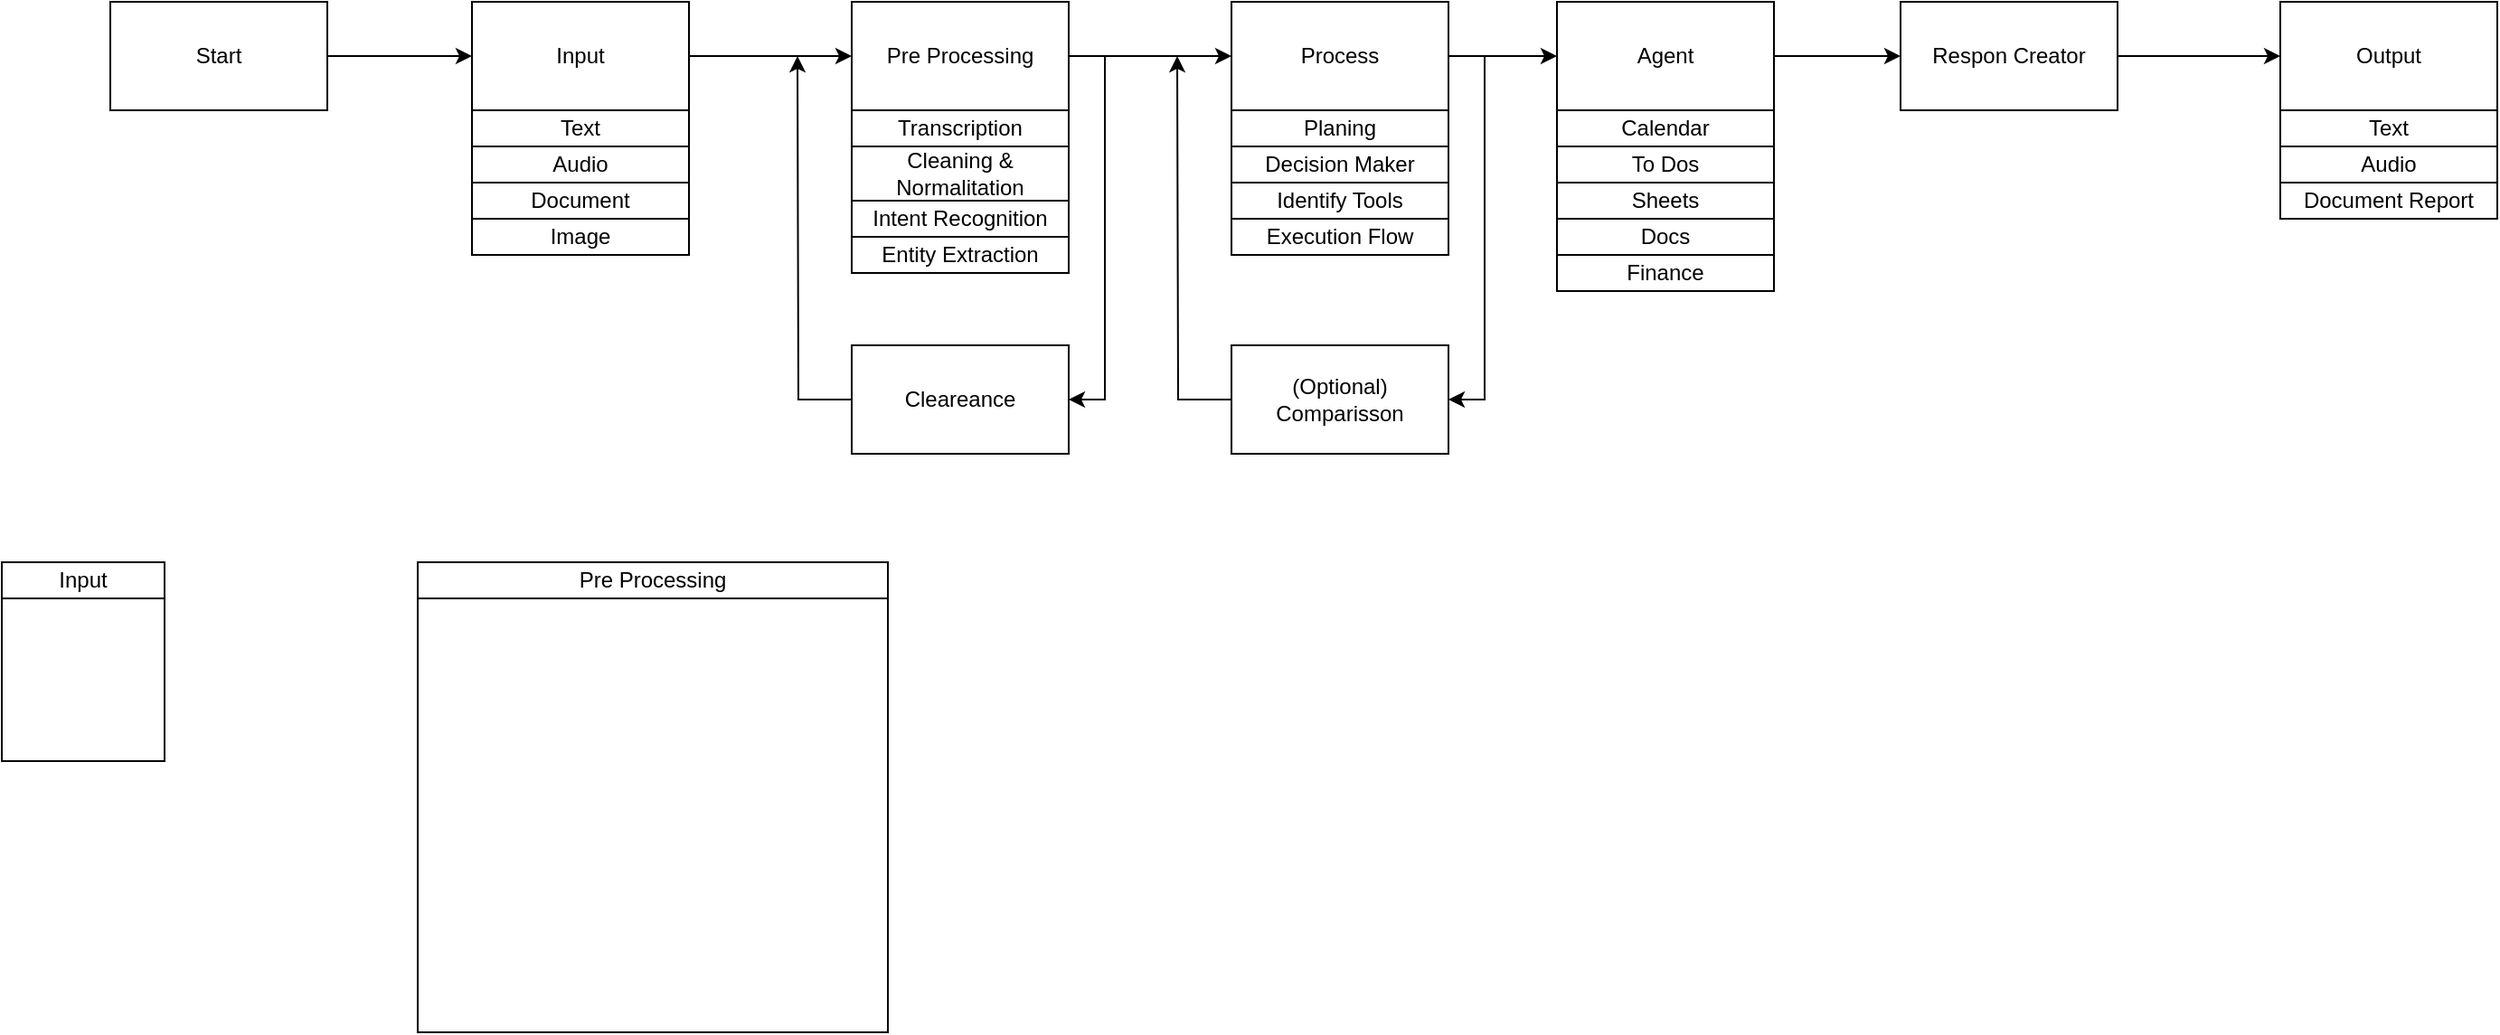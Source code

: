 <mxfile version="27.0.9">
  <diagram name="Page-1" id="C7-MtyAV4K4ghMJdElfd">
    <mxGraphModel dx="586" dy="647" grid="1" gridSize="10" guides="1" tooltips="1" connect="1" arrows="1" fold="1" page="1" pageScale="1" pageWidth="850" pageHeight="1100" math="0" shadow="0">
      <root>
        <mxCell id="0" />
        <mxCell id="1" parent="0" />
        <mxCell id="J_RyUydGFugAgPV09VgC-65" value="" style="group" vertex="1" connectable="0" parent="1">
          <mxGeometry x="50" y="390" width="90" height="200" as="geometry" />
        </mxCell>
        <mxCell id="J_RyUydGFugAgPV09VgC-62" value="Input" style="rounded=0;whiteSpace=wrap;html=1;" vertex="1" parent="J_RyUydGFugAgPV09VgC-65">
          <mxGeometry width="90" height="20" as="geometry" />
        </mxCell>
        <mxCell id="J_RyUydGFugAgPV09VgC-63" value="" style="rounded=0;whiteSpace=wrap;html=1;" vertex="1" parent="J_RyUydGFugAgPV09VgC-65">
          <mxGeometry y="20" width="90" height="90" as="geometry" />
        </mxCell>
        <mxCell id="J_RyUydGFugAgPV09VgC-5" style="edgeStyle=orthogonalEdgeStyle;rounded=0;orthogonalLoop=1;jettySize=auto;html=1;exitX=1;exitY=0.5;exitDx=0;exitDy=0;entryX=0;entryY=0.5;entryDx=0;entryDy=0;" edge="1" parent="1" source="J_RyUydGFugAgPV09VgC-1" target="J_RyUydGFugAgPV09VgC-2">
          <mxGeometry relative="1" as="geometry" />
        </mxCell>
        <mxCell id="J_RyUydGFugAgPV09VgC-6" style="edgeStyle=orthogonalEdgeStyle;rounded=0;orthogonalLoop=1;jettySize=auto;html=1;exitX=1;exitY=0.5;exitDx=0;exitDy=0;entryX=0;entryY=0.5;entryDx=0;entryDy=0;" edge="1" parent="1" source="J_RyUydGFugAgPV09VgC-2" target="J_RyUydGFugAgPV09VgC-3">
          <mxGeometry relative="1" as="geometry" />
        </mxCell>
        <mxCell id="J_RyUydGFugAgPV09VgC-39" style="edgeStyle=orthogonalEdgeStyle;rounded=0;orthogonalLoop=1;jettySize=auto;html=1;entryX=1;entryY=0.5;entryDx=0;entryDy=0;" edge="1" parent="1" source="J_RyUydGFugAgPV09VgC-2" target="J_RyUydGFugAgPV09VgC-38">
          <mxGeometry relative="1" as="geometry">
            <Array as="points">
              <mxPoint x="660" y="110" />
              <mxPoint x="660" y="300" />
            </Array>
          </mxGeometry>
        </mxCell>
        <mxCell id="J_RyUydGFugAgPV09VgC-22" value="" style="edgeStyle=orthogonalEdgeStyle;rounded=0;orthogonalLoop=1;jettySize=auto;html=1;" edge="1" parent="1" source="J_RyUydGFugAgPV09VgC-3" target="J_RyUydGFugAgPV09VgC-20">
          <mxGeometry relative="1" as="geometry" />
        </mxCell>
        <mxCell id="J_RyUydGFugAgPV09VgC-46" style="edgeStyle=orthogonalEdgeStyle;rounded=0;orthogonalLoop=1;jettySize=auto;html=1;entryX=1;entryY=0.5;entryDx=0;entryDy=0;" edge="1" parent="1" source="J_RyUydGFugAgPV09VgC-3" target="J_RyUydGFugAgPV09VgC-45">
          <mxGeometry relative="1" as="geometry">
            <Array as="points">
              <mxPoint x="870" y="110" />
              <mxPoint x="870" y="300" />
            </Array>
          </mxGeometry>
        </mxCell>
        <mxCell id="J_RyUydGFugAgPV09VgC-50" value="" style="edgeStyle=orthogonalEdgeStyle;rounded=0;orthogonalLoop=1;jettySize=auto;html=1;" edge="1" parent="1" source="J_RyUydGFugAgPV09VgC-20" target="J_RyUydGFugAgPV09VgC-49">
          <mxGeometry relative="1" as="geometry" />
        </mxCell>
        <mxCell id="J_RyUydGFugAgPV09VgC-40" style="edgeStyle=orthogonalEdgeStyle;rounded=0;orthogonalLoop=1;jettySize=auto;html=1;" edge="1" parent="1" source="J_RyUydGFugAgPV09VgC-38">
          <mxGeometry relative="1" as="geometry">
            <mxPoint x="490" y="110" as="targetPoint" />
          </mxGeometry>
        </mxCell>
        <mxCell id="J_RyUydGFugAgPV09VgC-38" value="Cleareance" style="rounded=0;whiteSpace=wrap;html=1;" vertex="1" parent="1">
          <mxGeometry x="520" y="270" width="120" height="60" as="geometry" />
        </mxCell>
        <mxCell id="J_RyUydGFugAgPV09VgC-47" style="edgeStyle=orthogonalEdgeStyle;rounded=0;orthogonalLoop=1;jettySize=auto;html=1;exitX=0;exitY=0.5;exitDx=0;exitDy=0;" edge="1" parent="1" source="J_RyUydGFugAgPV09VgC-45">
          <mxGeometry relative="1" as="geometry">
            <mxPoint x="700" y="110" as="targetPoint" />
          </mxGeometry>
        </mxCell>
        <mxCell id="J_RyUydGFugAgPV09VgC-45" value="(Optional)&lt;br&gt;Comparisson" style="rounded=0;whiteSpace=wrap;html=1;" vertex="1" parent="1">
          <mxGeometry x="730" y="270" width="120" height="60" as="geometry" />
        </mxCell>
        <mxCell id="J_RyUydGFugAgPV09VgC-52" style="edgeStyle=orthogonalEdgeStyle;rounded=0;orthogonalLoop=1;jettySize=auto;html=1;" edge="1" parent="1" source="J_RyUydGFugAgPV09VgC-49" target="J_RyUydGFugAgPV09VgC-4">
          <mxGeometry relative="1" as="geometry" />
        </mxCell>
        <mxCell id="J_RyUydGFugAgPV09VgC-49" value="Respon Creator" style="rounded=0;whiteSpace=wrap;html=1;" vertex="1" parent="1">
          <mxGeometry x="1100" y="80" width="120" height="60" as="geometry" />
        </mxCell>
        <mxCell id="J_RyUydGFugAgPV09VgC-53" value="" style="group" vertex="1" connectable="0" parent="1">
          <mxGeometry x="1310" y="80" width="120" height="120" as="geometry" />
        </mxCell>
        <mxCell id="J_RyUydGFugAgPV09VgC-4" value="Output" style="rounded=0;whiteSpace=wrap;html=1;" vertex="1" parent="J_RyUydGFugAgPV09VgC-53">
          <mxGeometry width="120" height="60" as="geometry" />
        </mxCell>
        <mxCell id="J_RyUydGFugAgPV09VgC-16" value="Text" style="rounded=0;whiteSpace=wrap;html=1;" vertex="1" parent="J_RyUydGFugAgPV09VgC-53">
          <mxGeometry y="60" width="120" height="20" as="geometry" />
        </mxCell>
        <mxCell id="J_RyUydGFugAgPV09VgC-17" value="Audio" style="rounded=0;whiteSpace=wrap;html=1;" vertex="1" parent="J_RyUydGFugAgPV09VgC-53">
          <mxGeometry y="80" width="120" height="20" as="geometry" />
        </mxCell>
        <mxCell id="J_RyUydGFugAgPV09VgC-18" value="Document Report" style="rounded=0;whiteSpace=wrap;html=1;" vertex="1" parent="J_RyUydGFugAgPV09VgC-53">
          <mxGeometry y="100" width="120" height="20" as="geometry" />
        </mxCell>
        <mxCell id="J_RyUydGFugAgPV09VgC-54" value="" style="group" vertex="1" connectable="0" parent="1">
          <mxGeometry x="910" y="80" width="120" height="160" as="geometry" />
        </mxCell>
        <mxCell id="J_RyUydGFugAgPV09VgC-20" value="Agent" style="rounded=0;whiteSpace=wrap;html=1;" vertex="1" parent="J_RyUydGFugAgPV09VgC-54">
          <mxGeometry width="120" height="60" as="geometry" />
        </mxCell>
        <mxCell id="J_RyUydGFugAgPV09VgC-28" value="Calendar" style="rounded=0;whiteSpace=wrap;html=1;" vertex="1" parent="J_RyUydGFugAgPV09VgC-54">
          <mxGeometry y="60" width="120" height="20" as="geometry" />
        </mxCell>
        <mxCell id="J_RyUydGFugAgPV09VgC-29" value="To Dos" style="rounded=0;whiteSpace=wrap;html=1;" vertex="1" parent="J_RyUydGFugAgPV09VgC-54">
          <mxGeometry y="80" width="120" height="20" as="geometry" />
        </mxCell>
        <mxCell id="J_RyUydGFugAgPV09VgC-30" value="Sheets" style="rounded=0;whiteSpace=wrap;html=1;" vertex="1" parent="J_RyUydGFugAgPV09VgC-54">
          <mxGeometry y="100" width="120" height="20" as="geometry" />
        </mxCell>
        <mxCell id="J_RyUydGFugAgPV09VgC-31" value="Docs" style="rounded=0;whiteSpace=wrap;html=1;" vertex="1" parent="J_RyUydGFugAgPV09VgC-54">
          <mxGeometry y="120" width="120" height="20" as="geometry" />
        </mxCell>
        <mxCell id="J_RyUydGFugAgPV09VgC-32" value="Finance" style="rounded=0;whiteSpace=wrap;html=1;" vertex="1" parent="J_RyUydGFugAgPV09VgC-54">
          <mxGeometry y="140" width="120" height="20" as="geometry" />
        </mxCell>
        <mxCell id="J_RyUydGFugAgPV09VgC-55" value="" style="group" vertex="1" connectable="0" parent="1">
          <mxGeometry x="730" y="80" width="120" height="140" as="geometry" />
        </mxCell>
        <mxCell id="J_RyUydGFugAgPV09VgC-3" value="Process" style="rounded=0;whiteSpace=wrap;html=1;" vertex="1" parent="J_RyUydGFugAgPV09VgC-55">
          <mxGeometry width="120" height="60" as="geometry" />
        </mxCell>
        <mxCell id="J_RyUydGFugAgPV09VgC-41" value="Planing" style="rounded=0;whiteSpace=wrap;html=1;" vertex="1" parent="J_RyUydGFugAgPV09VgC-55">
          <mxGeometry y="60" width="120" height="20" as="geometry" />
        </mxCell>
        <mxCell id="J_RyUydGFugAgPV09VgC-42" value="Decision Maker" style="rounded=0;whiteSpace=wrap;html=1;" vertex="1" parent="J_RyUydGFugAgPV09VgC-55">
          <mxGeometry y="80" width="120" height="20" as="geometry" />
        </mxCell>
        <mxCell id="J_RyUydGFugAgPV09VgC-43" value="Identify Tools" style="rounded=0;whiteSpace=wrap;html=1;" vertex="1" parent="J_RyUydGFugAgPV09VgC-55">
          <mxGeometry y="100" width="120" height="20" as="geometry" />
        </mxCell>
        <mxCell id="J_RyUydGFugAgPV09VgC-44" value="Execution Flow" style="rounded=0;whiteSpace=wrap;html=1;" vertex="1" parent="J_RyUydGFugAgPV09VgC-55">
          <mxGeometry y="120" width="120" height="20" as="geometry" />
        </mxCell>
        <mxCell id="J_RyUydGFugAgPV09VgC-56" value="" style="group" vertex="1" connectable="0" parent="1">
          <mxGeometry x="520" y="80" width="120" height="150" as="geometry" />
        </mxCell>
        <mxCell id="J_RyUydGFugAgPV09VgC-2" value="Pre Processing" style="rounded=0;whiteSpace=wrap;html=1;" vertex="1" parent="J_RyUydGFugAgPV09VgC-56">
          <mxGeometry width="120" height="60" as="geometry" />
        </mxCell>
        <mxCell id="J_RyUydGFugAgPV09VgC-19" value="Transcription" style="rounded=0;whiteSpace=wrap;html=1;" vertex="1" parent="J_RyUydGFugAgPV09VgC-56">
          <mxGeometry y="60" width="120" height="20" as="geometry" />
        </mxCell>
        <mxCell id="J_RyUydGFugAgPV09VgC-33" value="Cleaning &amp;amp; Normalitation" style="rounded=0;whiteSpace=wrap;html=1;" vertex="1" parent="J_RyUydGFugAgPV09VgC-56">
          <mxGeometry y="80" width="120" height="30" as="geometry" />
        </mxCell>
        <mxCell id="J_RyUydGFugAgPV09VgC-34" value="Intent Recognition" style="rounded=0;whiteSpace=wrap;html=1;" vertex="1" parent="J_RyUydGFugAgPV09VgC-56">
          <mxGeometry y="110" width="120" height="20" as="geometry" />
        </mxCell>
        <mxCell id="J_RyUydGFugAgPV09VgC-37" value="Entity Extraction" style="rounded=0;whiteSpace=wrap;html=1;" vertex="1" parent="J_RyUydGFugAgPV09VgC-56">
          <mxGeometry y="130" width="120" height="20" as="geometry" />
        </mxCell>
        <mxCell id="J_RyUydGFugAgPV09VgC-57" value="" style="group" vertex="1" connectable="0" parent="1">
          <mxGeometry x="310" y="80" width="120" height="140" as="geometry" />
        </mxCell>
        <mxCell id="J_RyUydGFugAgPV09VgC-1" value="Input" style="rounded=0;whiteSpace=wrap;html=1;" vertex="1" parent="J_RyUydGFugAgPV09VgC-57">
          <mxGeometry width="120" height="60" as="geometry" />
        </mxCell>
        <mxCell id="J_RyUydGFugAgPV09VgC-11" value="Text" style="rounded=0;whiteSpace=wrap;html=1;" vertex="1" parent="J_RyUydGFugAgPV09VgC-57">
          <mxGeometry y="60" width="120" height="20" as="geometry" />
        </mxCell>
        <mxCell id="J_RyUydGFugAgPV09VgC-12" value="Audio" style="rounded=0;whiteSpace=wrap;html=1;" vertex="1" parent="J_RyUydGFugAgPV09VgC-57">
          <mxGeometry y="80" width="120" height="20" as="geometry" />
        </mxCell>
        <mxCell id="J_RyUydGFugAgPV09VgC-13" value="Document" style="rounded=0;whiteSpace=wrap;html=1;" vertex="1" parent="J_RyUydGFugAgPV09VgC-57">
          <mxGeometry y="100" width="120" height="20" as="geometry" />
        </mxCell>
        <mxCell id="J_RyUydGFugAgPV09VgC-14" value="Image" style="rounded=0;whiteSpace=wrap;html=1;" vertex="1" parent="J_RyUydGFugAgPV09VgC-57">
          <mxGeometry y="120" width="120" height="20" as="geometry" />
        </mxCell>
        <mxCell id="J_RyUydGFugAgPV09VgC-59" style="edgeStyle=orthogonalEdgeStyle;rounded=0;orthogonalLoop=1;jettySize=auto;html=1;" edge="1" parent="1" source="J_RyUydGFugAgPV09VgC-58" target="J_RyUydGFugAgPV09VgC-1">
          <mxGeometry relative="1" as="geometry" />
        </mxCell>
        <mxCell id="J_RyUydGFugAgPV09VgC-58" value="Start" style="rounded=0;whiteSpace=wrap;html=1;" vertex="1" parent="1">
          <mxGeometry x="110" y="80" width="120" height="60" as="geometry" />
        </mxCell>
        <mxCell id="J_RyUydGFugAgPV09VgC-64" value="" style="shape=image;verticalLabelPosition=bottom;labelBackgroundColor=default;verticalAlign=top;aspect=fixed;imageAspect=0;image=https://upload.wikimedia.org/wikipedia/commons/thumb/8/83/Telegram_2019_Logo.svg/1200px-Telegram_2019_Logo.svg.png;" vertex="1" parent="1">
          <mxGeometry x="70" y="430" width="50" height="50" as="geometry" />
        </mxCell>
        <mxCell id="J_RyUydGFugAgPV09VgC-66" value="Pre Processing" style="rounded=0;whiteSpace=wrap;html=1;" vertex="1" parent="1">
          <mxGeometry x="280" y="390" width="260" height="20" as="geometry" />
        </mxCell>
        <mxCell id="J_RyUydGFugAgPV09VgC-67" value="" style="rounded=0;whiteSpace=wrap;html=1;" vertex="1" parent="1">
          <mxGeometry x="280" y="410" width="260" height="240" as="geometry" />
        </mxCell>
      </root>
    </mxGraphModel>
  </diagram>
</mxfile>
